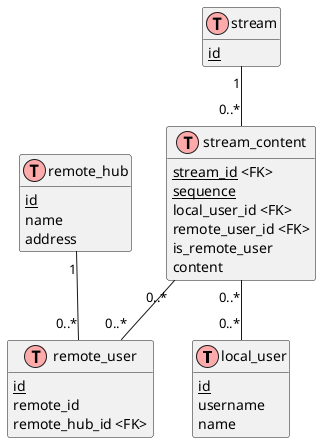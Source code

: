@startuml
!define table(x) class x << (T,#FFAAAA) >>
!define primary_key(x) <u>x</u>
!define foreign_key(x) x <FK>
hide methods
hide stereotypes

table(local_user) {
  primary_key(id)
  username
  name
}
table(remote_user) {
  primary_key(id)
  remote_id
  foreign_key(remote_hub_id)
}

table(remote_hub) {
  primary_key(id)
  name
  address
}

table(stream) {
  primary_key(id)
}

table(stream_content) {
  foreign_key(primary_key(stream_id))
  primary_key(sequence)
  foreign_key(local_user_id)
  foreign_key(remote_user_id)
  is_remote_user
  content
}


stream "1" -- "0..*" stream_content
stream_content "0..*" -- "0..*" local_user
stream_content "0..*" -- "0..*" remote_user
remote_hub "1" -- "0..*" remote_user

@enduml
